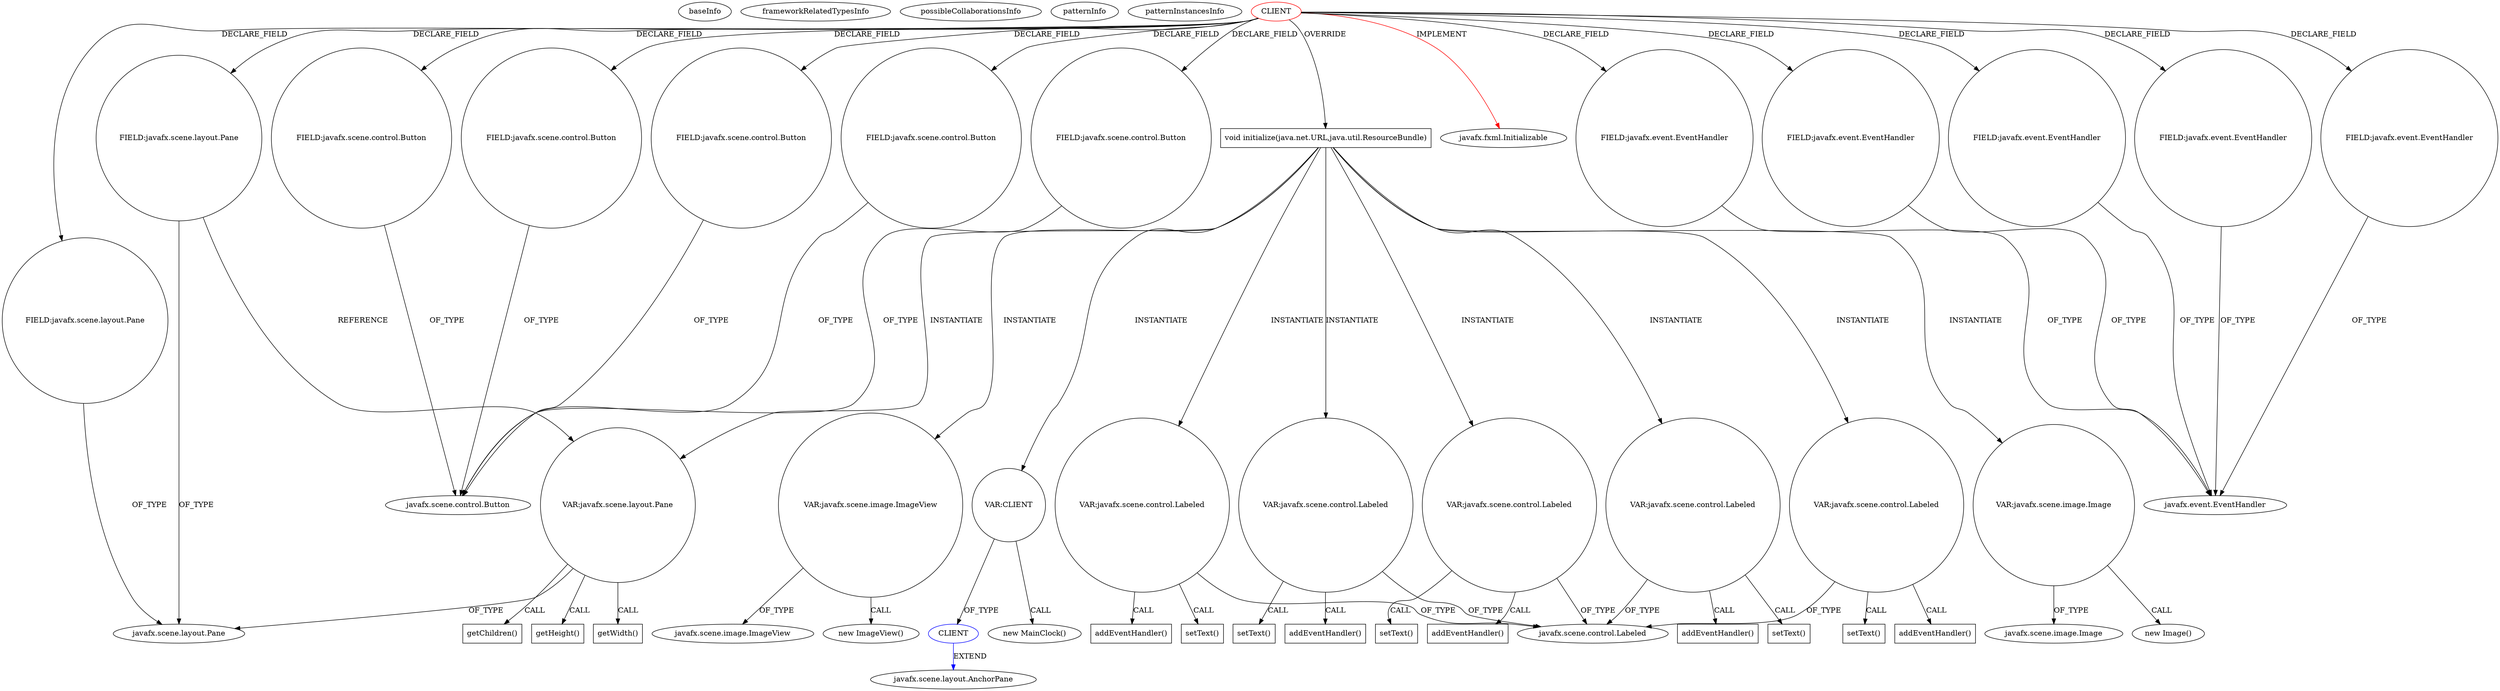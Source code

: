 digraph {
baseInfo[graphId=4513,category="pattern",isAnonymous=false,possibleRelation=true]
frameworkRelatedTypesInfo[0="javafx.fxml.Initializable"]
possibleCollaborationsInfo[0="4513~INSTANTIATION-OVERRIDING_METHOD_DECLARATION-~javafx.fxml.Initializable ~javafx.scene.layout.AnchorPane ~false~false"]
patternInfo[frequency=2.0,patternRootClient=0]
patternInstancesInfo[0="iloop-kiosk-KIOSK-Project~/iloop-kiosk-KIOSK-Project/KIOSK-Project-master/src/oit/iloop/kiosk/kiosk_main/KioskMainController.java~KioskMainController~3135",1="iloop-kiosk-KIOSK-Project~/iloop-kiosk-KIOSK-Project/KIOSK-Project-master/src/oit/iloop/kiosk/test/MainApplicationController.java~MainApplicationController~3172"]
61[label="new MainClock()",vertexType="CONSTRUCTOR_CALL",isFrameworkType=false]
62[label="VAR:CLIENT",vertexType="VARIABLE_EXPRESION",isFrameworkType=false,shape=circle]
28[label="void initialize(java.net.URL,java.util.ResourceBundle)",vertexType="OVERRIDING_METHOD_DECLARATION",isFrameworkType=false,shape=box]
0[label="CLIENT",vertexType="ROOT_CLIENT_CLASS_DECLARATION",isFrameworkType=false,color=red]
18[label="FIELD:javafx.scene.control.Button",vertexType="FIELD_DECLARATION",isFrameworkType=false,shape=circle]
22[label="FIELD:javafx.scene.control.Button",vertexType="FIELD_DECLARATION",isFrameworkType=false,shape=circle]
20[label="FIELD:javafx.scene.control.Button",vertexType="FIELD_DECLARATION",isFrameworkType=false,shape=circle]
24[label="FIELD:javafx.scene.control.Button",vertexType="FIELD_DECLARATION",isFrameworkType=false,shape=circle]
26[label="FIELD:javafx.scene.control.Button",vertexType="FIELD_DECLARATION",isFrameworkType=false,shape=circle]
1[label="javafx.fxml.Initializable",vertexType="FRAMEWORK_INTERFACE_TYPE",isFrameworkType=false]
2[label="FIELD:javafx.scene.layout.Pane",vertexType="FIELD_DECLARATION",isFrameworkType=false,shape=circle]
3[label="javafx.scene.layout.Pane",vertexType="FRAMEWORK_CLASS_TYPE",isFrameworkType=false]
4[label="FIELD:javafx.scene.layout.Pane",vertexType="FIELD_DECLARATION",isFrameworkType=false,shape=circle]
65[label="VAR:javafx.scene.layout.Pane",vertexType="VARIABLE_EXPRESION",isFrameworkType=false,shape=circle]
66[label="getChildren()",vertexType="INSIDE_CALL",isFrameworkType=false,shape=box]
34[label="VAR:javafx.scene.control.Labeled",vertexType="VARIABLE_EXPRESION",isFrameworkType=false,shape=circle]
31[label="javafx.scene.control.Labeled",vertexType="FRAMEWORK_CLASS_TYPE",isFrameworkType=false]
35[label="setText()",vertexType="INSIDE_CALL",isFrameworkType=false,shape=box]
29[label="VAR:javafx.scene.control.Labeled",vertexType="VARIABLE_EXPRESION",isFrameworkType=false,shape=circle]
30[label="setText()",vertexType="INSIDE_CALL",isFrameworkType=false,shape=box]
49[label="VAR:javafx.scene.control.Labeled",vertexType="VARIABLE_EXPRESION",isFrameworkType=false,shape=circle]
50[label="setText()",vertexType="INSIDE_CALL",isFrameworkType=false,shape=box]
39[label="VAR:javafx.scene.control.Labeled",vertexType="VARIABLE_EXPRESION",isFrameworkType=false,shape=circle]
40[label="setText()",vertexType="INSIDE_CALL",isFrameworkType=false,shape=box]
44[label="VAR:javafx.scene.control.Labeled",vertexType="VARIABLE_EXPRESION",isFrameworkType=false,shape=circle]
45[label="setText()",vertexType="INSIDE_CALL",isFrameworkType=false,shape=box]
75[label="getHeight()",vertexType="INSIDE_CALL",isFrameworkType=false,shape=box]
72[label="VAR:javafx.scene.image.Image",vertexType="VARIABLE_EXPRESION",isFrameworkType=false,shape=circle]
71[label="new Image()",vertexType="CONSTRUCTOR_CALL",isFrameworkType=false]
73[label="javafx.scene.image.Image",vertexType="FRAMEWORK_CLASS_TYPE",isFrameworkType=false]
77[label="getWidth()",vertexType="INSIDE_CALL",isFrameworkType=false,shape=box]
69[label="VAR:javafx.scene.image.ImageView",vertexType="VARIABLE_EXPRESION",isFrameworkType=false,shape=circle]
70[label="javafx.scene.image.ImageView",vertexType="FRAMEWORK_CLASS_TYPE",isFrameworkType=false]
68[label="new ImageView()",vertexType="CONSTRUCTOR_CALL",isFrameworkType=false]
14[label="FIELD:javafx.event.EventHandler",vertexType="FIELD_DECLARATION",isFrameworkType=false,shape=circle]
9[label="javafx.event.EventHandler",vertexType="FRAMEWORK_INTERFACE_TYPE",isFrameworkType=false]
10[label="FIELD:javafx.event.EventHandler",vertexType="FIELD_DECLARATION",isFrameworkType=false,shape=circle]
16[label="FIELD:javafx.event.EventHandler",vertexType="FIELD_DECLARATION",isFrameworkType=false,shape=circle]
8[label="FIELD:javafx.event.EventHandler",vertexType="FIELD_DECLARATION",isFrameworkType=false,shape=circle]
12[label="FIELD:javafx.event.EventHandler",vertexType="FIELD_DECLARATION",isFrameworkType=false,shape=circle]
19[label="javafx.scene.control.Button",vertexType="FRAMEWORK_CLASS_TYPE",isFrameworkType=false]
33[label="addEventHandler()",vertexType="INSIDE_CALL",isFrameworkType=false,shape=box]
43[label="addEventHandler()",vertexType="INSIDE_CALL",isFrameworkType=false,shape=box]
53[label="addEventHandler()",vertexType="INSIDE_CALL",isFrameworkType=false,shape=box]
38[label="addEventHandler()",vertexType="INSIDE_CALL",isFrameworkType=false,shape=box]
48[label="addEventHandler()",vertexType="INSIDE_CALL",isFrameworkType=false,shape=box]
63[label="CLIENT",vertexType="REFERENCE_CLIENT_CLASS_DECLARATION",isFrameworkType=false,color=blue]
64[label="javafx.scene.layout.AnchorPane",vertexType="FRAMEWORK_CLASS_TYPE",isFrameworkType=false]
28->69[label="INSTANTIATE"]
8->9[label="OF_TYPE"]
10->9[label="OF_TYPE"]
0->10[label="DECLARE_FIELD"]
39->31[label="OF_TYPE"]
28->49[label="INSTANTIATE"]
72->71[label="CALL"]
14->9[label="OF_TYPE"]
65->3[label="OF_TYPE"]
39->43[label="CALL"]
65->75[label="CALL"]
69->68[label="CALL"]
34->38[label="CALL"]
12->9[label="OF_TYPE"]
44->48[label="CALL"]
72->73[label="OF_TYPE"]
28->34[label="INSTANTIATE"]
0->4[label="DECLARE_FIELD"]
0->26[label="DECLARE_FIELD"]
65->66[label="CALL"]
65->77[label="CALL"]
34->31[label="OF_TYPE"]
69->70[label="OF_TYPE"]
63->64[label="EXTEND",color=blue]
49->50[label="CALL"]
29->33[label="CALL"]
0->12[label="DECLARE_FIELD"]
29->31[label="OF_TYPE"]
28->62[label="INSTANTIATE"]
28->29[label="INSTANTIATE"]
2->3[label="OF_TYPE"]
62->61[label="CALL"]
20->19[label="OF_TYPE"]
4->3[label="OF_TYPE"]
0->8[label="DECLARE_FIELD"]
49->31[label="OF_TYPE"]
29->30[label="CALL"]
0->18[label="DECLARE_FIELD"]
0->24[label="DECLARE_FIELD"]
28->39[label="INSTANTIATE"]
0->22[label="DECLARE_FIELD"]
0->2[label="DECLARE_FIELD"]
28->65[label="INSTANTIATE"]
0->1[label="IMPLEMENT",color=red]
34->35[label="CALL"]
44->31[label="OF_TYPE"]
4->65[label="REFERENCE"]
24->19[label="OF_TYPE"]
0->20[label="DECLARE_FIELD"]
26->19[label="OF_TYPE"]
0->16[label="DECLARE_FIELD"]
28->44[label="INSTANTIATE"]
22->19[label="OF_TYPE"]
49->53[label="CALL"]
18->19[label="OF_TYPE"]
39->40[label="CALL"]
0->28[label="OVERRIDE"]
0->14[label="DECLARE_FIELD"]
16->9[label="OF_TYPE"]
28->72[label="INSTANTIATE"]
44->45[label="CALL"]
62->63[label="OF_TYPE"]
}
